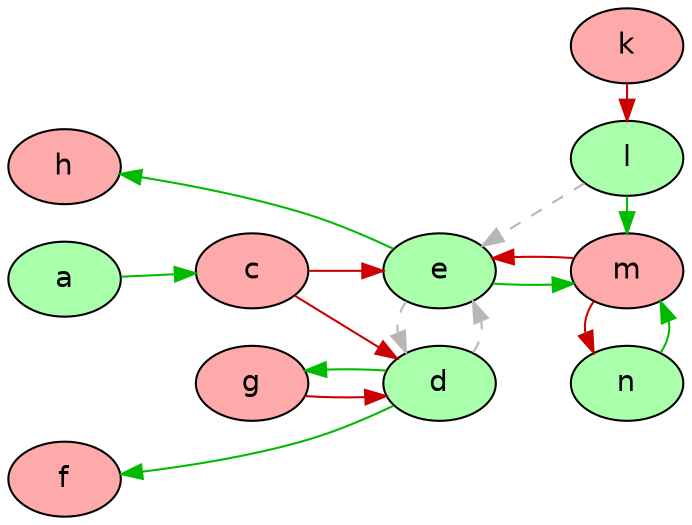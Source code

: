 digraph G {
  rankdir="LR"
  node [shape=oval style=filled fontname=Helvetica fontsize=14]
  node [fillcolor="#AAFFAA" fontcolor="#000000"] a l d e n;
  node [fillcolor="#FFAAAA" fontcolor="#000000"] c k m f g h;
  edge [dir=forward, color="#00BB00", style="solid"]
        "a" -> "c";
        "l" -> "m";
        "e" -> "m";
        "d" -> "f";
        "d" -> "g";
        "e" -> "h";
        "n" -> "m";
  edge [dir=forward, color="#CC0000", style="solid"]
        "k" -> "l";
        "c" -> "d";
        "c" -> "e";
        "m" -> "e";
        "g" -> "d";
        "m" -> "n";
  edge [dir=forward, color="#b7b7b7", style="dashed"]
        "l" -> "e";
        "d" -> "e";
        "e" -> "d";

  {rank = min; f; h}
  {rank = same; d; e}
  {rank = same; c; g}
  {rank = max; k; l; m; n}
}